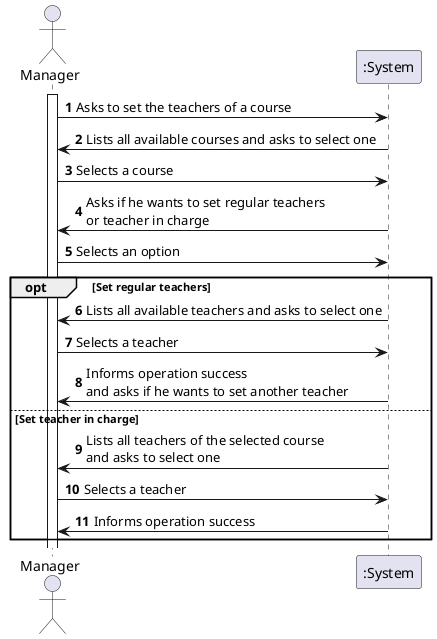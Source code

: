 @startuml US1005_SSD
autonumber

actor "Manager" as manager
participant ":System" as system

activate manager

manager -> system : Asks to set the teachers of a course
system -> manager : Lists all available courses and asks to select one
manager -> system : Selects a course
system -> manager : Asks if he wants to set regular teachers\nor teacher in charge
manager -> system : Selects an option
opt Set regular teachers
    system -> manager : Lists all available teachers and asks to select one
    manager -> system : Selects a teacher
    system -> manager : Informs operation success\nand asks if he wants to set another teacher
else Set teacher in charge
    system -> manager : Lists all teachers of the selected course\nand asks to select one
    manager -> system : Selects a teacher
    system -> manager : Informs operation success
end
